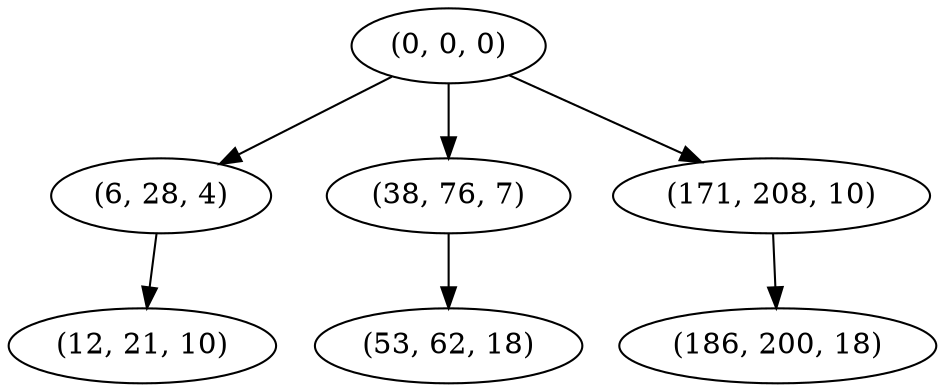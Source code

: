digraph tree {
    "(0, 0, 0)";
    "(6, 28, 4)";
    "(12, 21, 10)";
    "(38, 76, 7)";
    "(53, 62, 18)";
    "(171, 208, 10)";
    "(186, 200, 18)";
    "(0, 0, 0)" -> "(6, 28, 4)";
    "(0, 0, 0)" -> "(38, 76, 7)";
    "(0, 0, 0)" -> "(171, 208, 10)";
    "(6, 28, 4)" -> "(12, 21, 10)";
    "(38, 76, 7)" -> "(53, 62, 18)";
    "(171, 208, 10)" -> "(186, 200, 18)";
}
